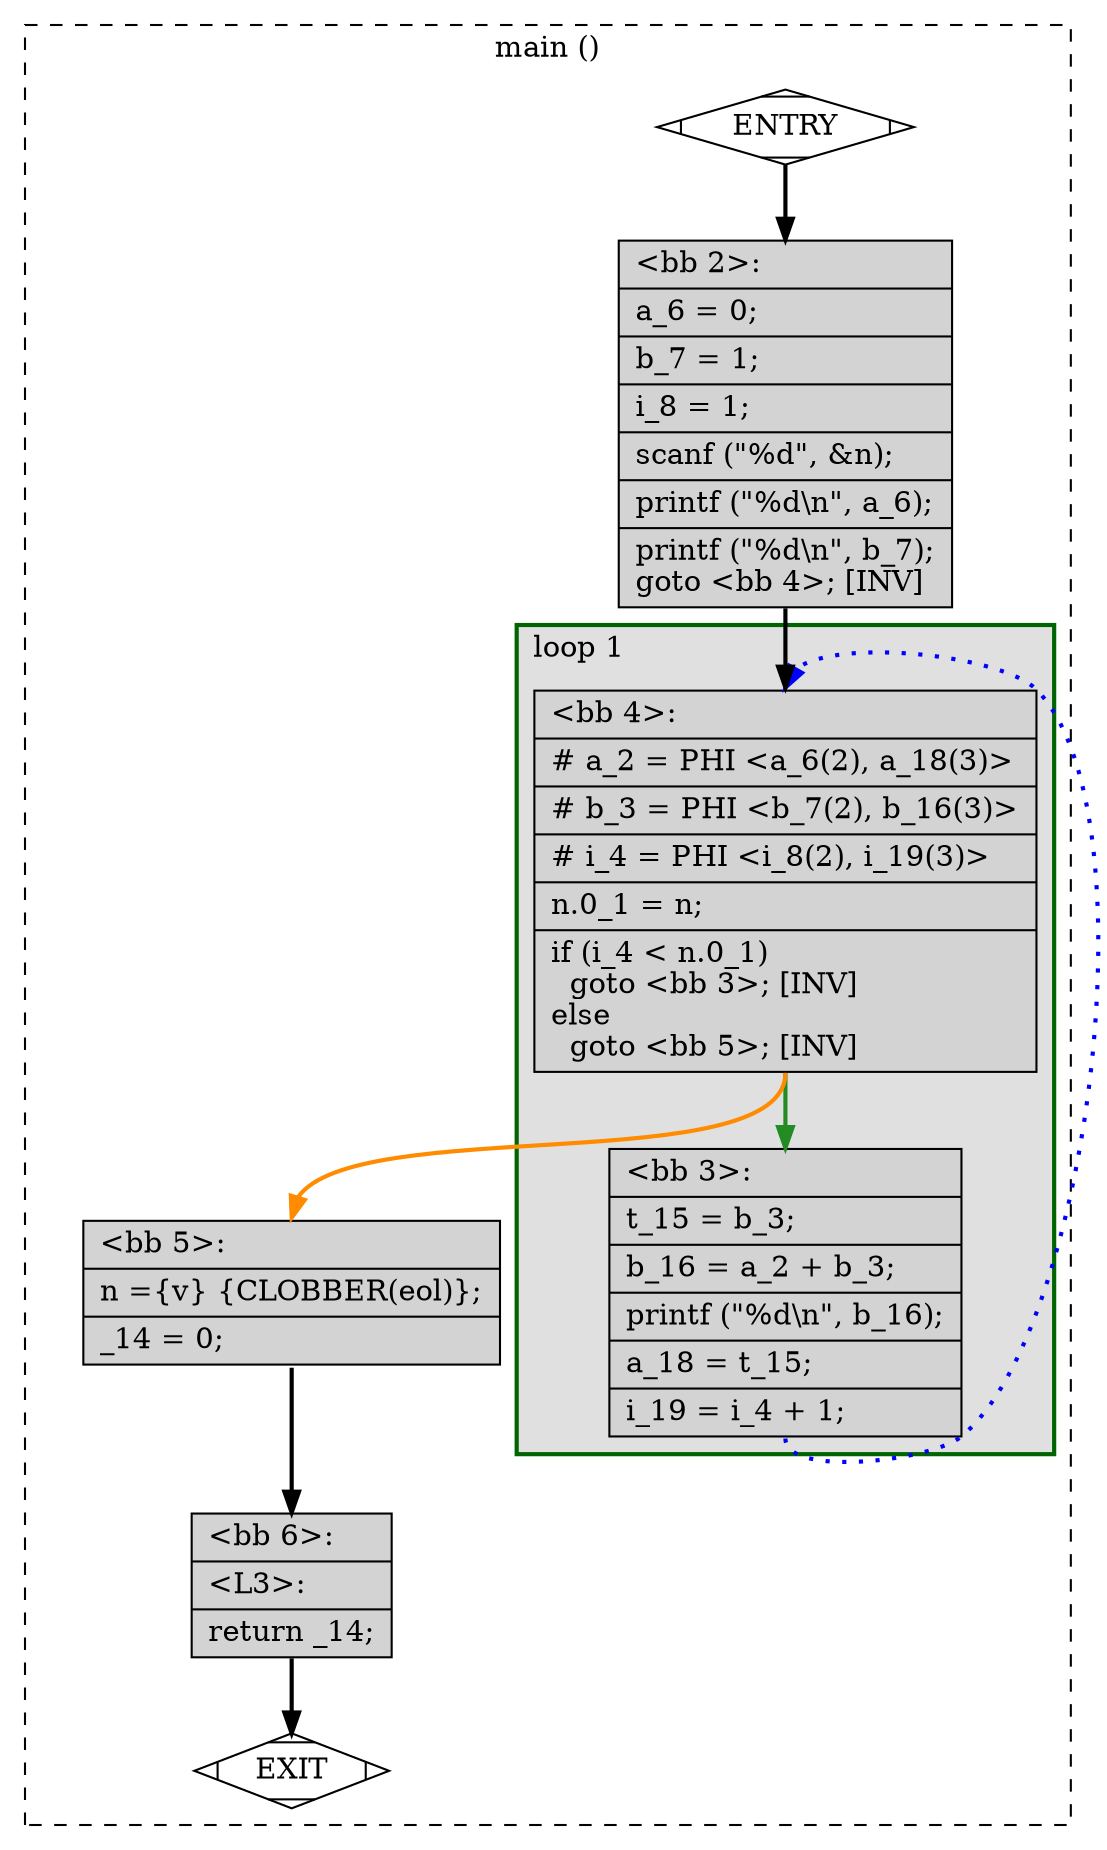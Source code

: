 digraph "a-main.c.250t.isel" {
overlap=false;
subgraph "cluster_main" {
	style="dashed";
	color="black";
	label="main ()";
	subgraph cluster_0_1 {
	style="filled";
	color="darkgreen";
	fillcolor="grey88";
	label="loop 1";
	labeljust=l;
	penwidth=2;
	fn_0_basic_block_4 [shape=record,style=filled,fillcolor=lightgrey,label="{\<bb\ 4\>:\l\
|#\ a_2\ =\ PHI\ \<a_6(2),\ a_18(3)\>\l\
|#\ b_3\ =\ PHI\ \<b_7(2),\ b_16(3)\>\l\
|#\ i_4\ =\ PHI\ \<i_8(2),\ i_19(3)\>\l\
|n.0_1\ =\ n;\l\
|if\ (i_4\ \<\ n.0_1)\l\
\ \ goto\ \<bb\ 3\>;\ [INV]\l\
else\l\
\ \ goto\ \<bb\ 5\>;\ [INV]\l\
}"];

	fn_0_basic_block_3 [shape=record,style=filled,fillcolor=lightgrey,label="{\<bb\ 3\>:\l\
|t_15\ =\ b_3;\l\
|b_16\ =\ a_2\ +\ b_3;\l\
|printf\ (\"%d\\n\",\ b_16);\l\
|a_18\ =\ t_15;\l\
|i_19\ =\ i_4\ +\ 1;\l\
}"];

	}
	fn_0_basic_block_0 [shape=Mdiamond,style=filled,fillcolor=white,label="ENTRY"];

	fn_0_basic_block_1 [shape=Mdiamond,style=filled,fillcolor=white,label="EXIT"];

	fn_0_basic_block_2 [shape=record,style=filled,fillcolor=lightgrey,label="{\<bb\ 2\>:\l\
|a_6\ =\ 0;\l\
|b_7\ =\ 1;\l\
|i_8\ =\ 1;\l\
|scanf\ (\"%d\",\ &n);\l\
|printf\ (\"%d\\n\",\ a_6);\l\
|printf\ (\"%d\\n\",\ b_7);\l\
goto\ \<bb\ 4\>;\ [INV]\l\
}"];

	fn_0_basic_block_5 [shape=record,style=filled,fillcolor=lightgrey,label="{\<bb\ 5\>:\l\
|n\ =\{v\}\ \{CLOBBER(eol)\};\l\
|_14\ =\ 0;\l\
}"];

	fn_0_basic_block_6 [shape=record,style=filled,fillcolor=lightgrey,label="{\<bb\ 6\>:\l\
|\<L3\>:\l\
|return\ _14;\l\
}"];

	fn_0_basic_block_0:s -> fn_0_basic_block_2:n [style="solid,bold",color=black,weight=100,constraint=true];
	fn_0_basic_block_2:s -> fn_0_basic_block_4:n [style="solid,bold",color=black,weight=100,constraint=true];
	fn_0_basic_block_3:s -> fn_0_basic_block_4:n [style="dotted,bold",color=blue,weight=10,constraint=false];
	fn_0_basic_block_4:s -> fn_0_basic_block_3:n [style="solid,bold",color=forestgreen,weight=10,constraint=true];
	fn_0_basic_block_4:s -> fn_0_basic_block_5:n [style="solid,bold",color=darkorange,weight=10,constraint=true];
	fn_0_basic_block_5:s -> fn_0_basic_block_6:n [style="solid,bold",color=black,weight=100,constraint=true];
	fn_0_basic_block_6:s -> fn_0_basic_block_1:n [style="solid,bold",color=black,weight=10,constraint=true];
	fn_0_basic_block_0:s -> fn_0_basic_block_1:n [style="invis",constraint=true];
}
}
